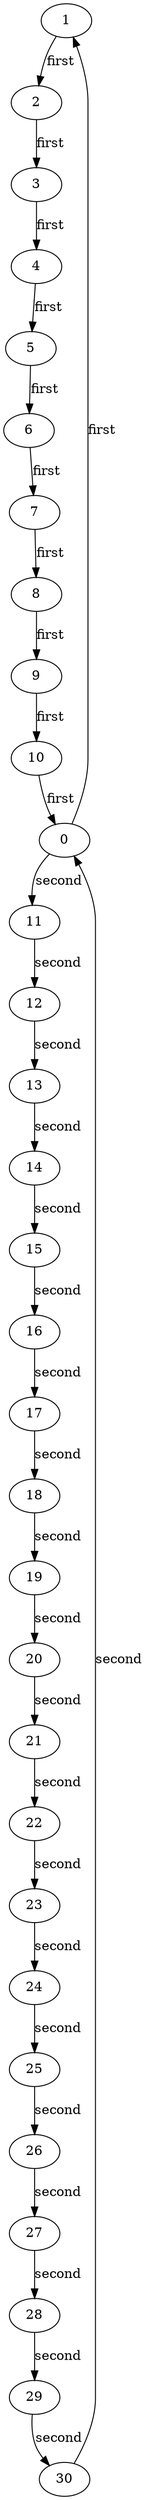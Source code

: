 digraph  {
1;
2;
3;
4;
5;
6;
7;
8;
9;
10;
0;
11;
12;
13;
14;
15;
16;
17;
18;
19;
20;
21;
22;
23;
24;
25;
26;
27;
28;
29;
30;
1 -> 2  [key=0, label=first];
2 -> 3  [key=0, label=first];
3 -> 4  [key=0, label=first];
4 -> 5  [key=0, label=first];
5 -> 6  [key=0, label=first];
6 -> 7  [key=0, label=first];
7 -> 8  [key=0, label=first];
8 -> 9  [key=0, label=first];
9 -> 10  [key=0, label=first];
10 -> 0  [key=0, label=first];
0 -> 1  [key=0, label=first];
0 -> 11  [key=0, label=second];
11 -> 12  [key=0, label=second];
12 -> 13  [key=0, label=second];
13 -> 14  [key=0, label=second];
14 -> 15  [key=0, label=second];
15 -> 16  [key=0, label=second];
16 -> 17  [key=0, label=second];
17 -> 18  [key=0, label=second];
18 -> 19  [key=0, label=second];
19 -> 20  [key=0, label=second];
20 -> 21  [key=0, label=second];
21 -> 22  [key=0, label=second];
22 -> 23  [key=0, label=second];
23 -> 24  [key=0, label=second];
24 -> 25  [key=0, label=second];
25 -> 26  [key=0, label=second];
26 -> 27  [key=0, label=second];
27 -> 28  [key=0, label=second];
28 -> 29  [key=0, label=second];
29 -> 30  [key=0, label=second];
30 -> 0  [key=0, label=second];
}
